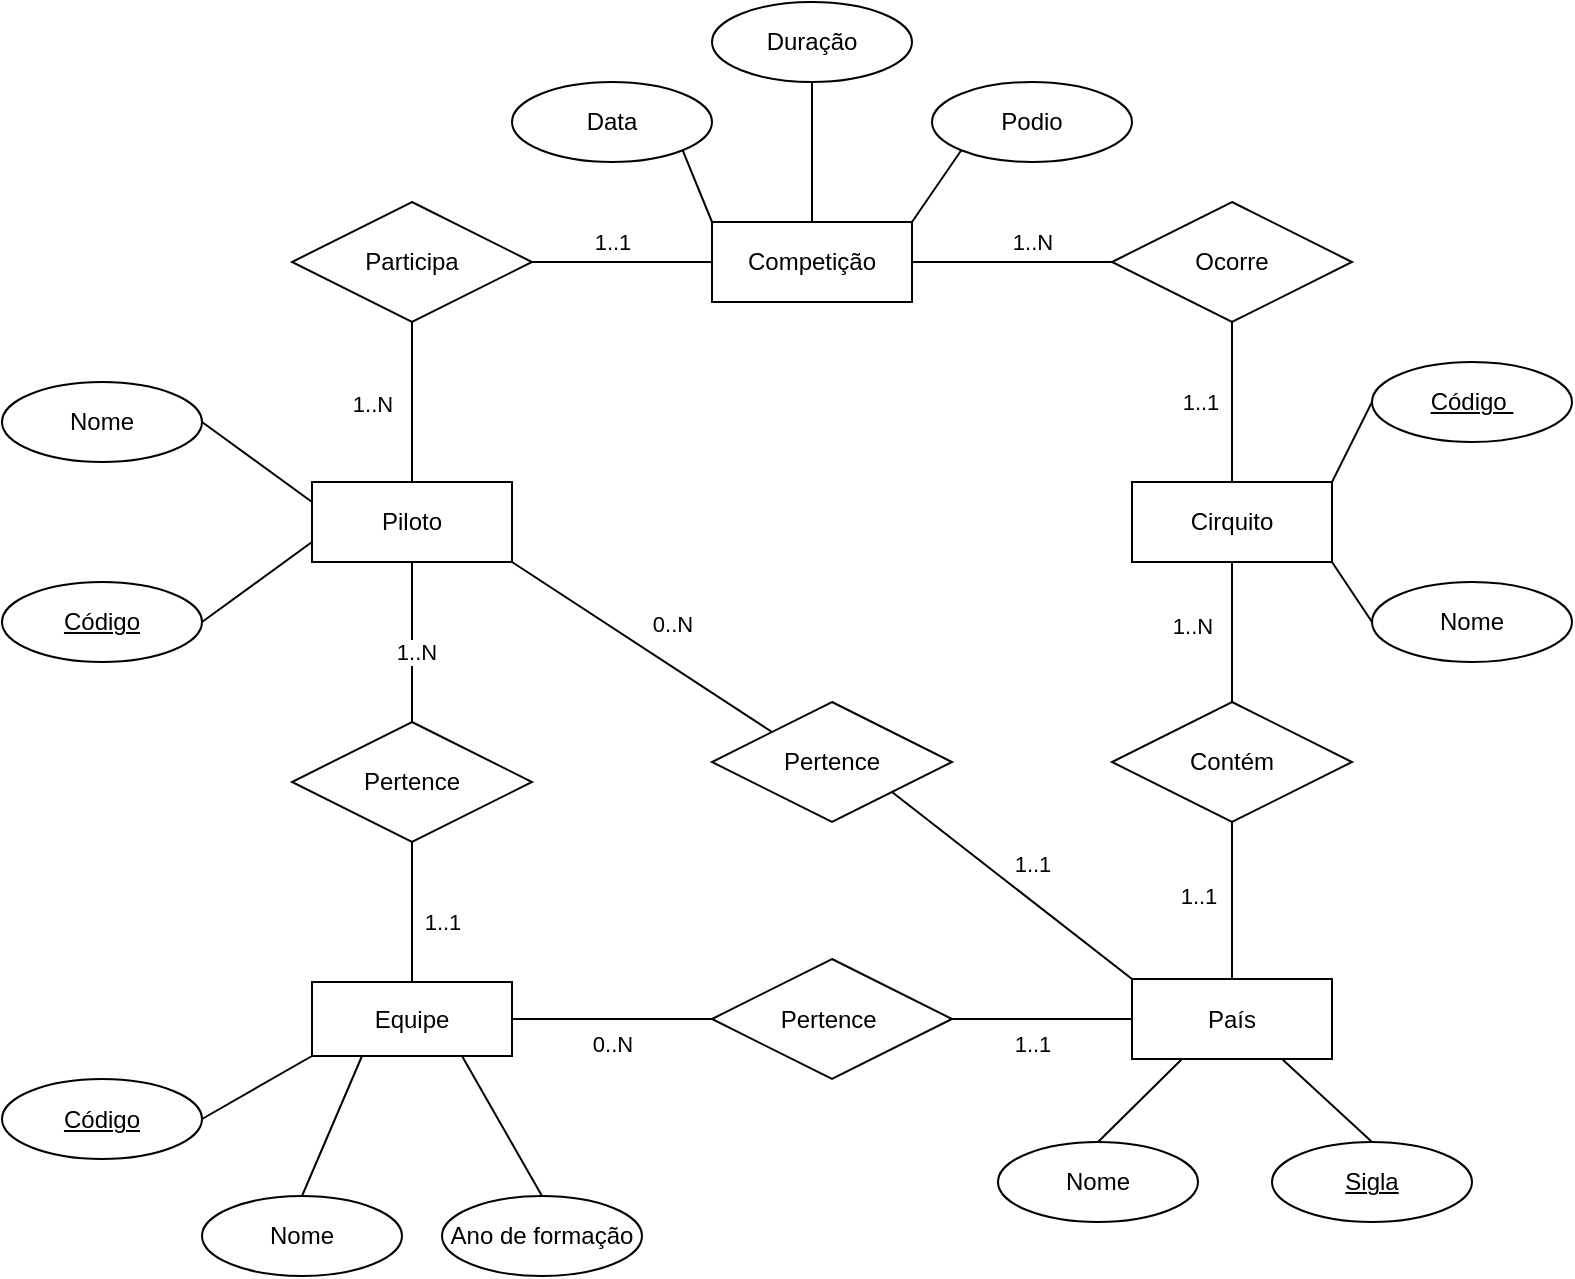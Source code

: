 <mxfile version="28.1.1">
  <diagram name="Página-1" id="1KDpcNp4lPgzmjWpOyFx">
    <mxGraphModel dx="1356" dy="800" grid="1" gridSize="10" guides="1" tooltips="1" connect="1" arrows="1" fold="1" page="1" pageScale="1" pageWidth="2000" pageHeight="2000" math="0" shadow="0">
      <root>
        <mxCell id="0" />
        <mxCell id="1" parent="0" />
        <mxCell id="mqKw5znJvU7-oB4T0T8k-3" value="Equipe" style="whiteSpace=wrap;html=1;align=center;" parent="1" vertex="1">
          <mxGeometry x="540" y="700" width="100" height="37" as="geometry" />
        </mxCell>
        <mxCell id="mqKw5znJvU7-oB4T0T8k-4" value="&lt;u&gt;Código&lt;/u&gt;" style="ellipse;whiteSpace=wrap;html=1;align=center;" parent="1" vertex="1">
          <mxGeometry x="385" y="748.5" width="100" height="40" as="geometry" />
        </mxCell>
        <mxCell id="mqKw5znJvU7-oB4T0T8k-5" value="Nome" style="ellipse;whiteSpace=wrap;html=1;align=center;" parent="1" vertex="1">
          <mxGeometry x="485" y="807" width="100" height="40" as="geometry" />
        </mxCell>
        <mxCell id="mqKw5znJvU7-oB4T0T8k-6" value="Ano de formação" style="ellipse;whiteSpace=wrap;html=1;align=center;" parent="1" vertex="1">
          <mxGeometry x="605" y="807" width="100" height="40" as="geometry" />
        </mxCell>
        <mxCell id="mqKw5znJvU7-oB4T0T8k-9" value="" style="endArrow=none;html=1;rounded=0;exitX=0.5;exitY=0;exitDx=0;exitDy=0;entryX=0.75;entryY=1;entryDx=0;entryDy=0;" parent="1" source="mqKw5znJvU7-oB4T0T8k-6" target="mqKw5znJvU7-oB4T0T8k-3" edge="1">
          <mxGeometry relative="1" as="geometry">
            <mxPoint x="695" y="817" as="sourcePoint" />
            <mxPoint x="855" y="817" as="targetPoint" />
          </mxGeometry>
        </mxCell>
        <mxCell id="mqKw5znJvU7-oB4T0T8k-10" value="" style="endArrow=none;html=1;rounded=0;exitX=0.5;exitY=0;exitDx=0;exitDy=0;entryX=0.25;entryY=1;entryDx=0;entryDy=0;" parent="1" source="mqKw5znJvU7-oB4T0T8k-5" target="mqKw5znJvU7-oB4T0T8k-3" edge="1">
          <mxGeometry relative="1" as="geometry">
            <mxPoint x="695" y="787" as="sourcePoint" />
            <mxPoint x="855" y="787" as="targetPoint" />
          </mxGeometry>
        </mxCell>
        <mxCell id="mqKw5znJvU7-oB4T0T8k-12" value="" style="endArrow=none;html=1;rounded=0;entryX=0;entryY=1;entryDx=0;entryDy=0;exitX=1;exitY=0.5;exitDx=0;exitDy=0;" parent="1" source="mqKw5znJvU7-oB4T0T8k-4" target="mqKw5znJvU7-oB4T0T8k-3" edge="1">
          <mxGeometry relative="1" as="geometry">
            <mxPoint x="495" y="757" as="sourcePoint" />
            <mxPoint x="765" y="627" as="targetPoint" />
          </mxGeometry>
        </mxCell>
        <mxCell id="mqKw5znJvU7-oB4T0T8k-13" value="Piloto" style="whiteSpace=wrap;html=1;align=center;" parent="1" vertex="1">
          <mxGeometry x="540" y="450" width="100" height="40" as="geometry" />
        </mxCell>
        <mxCell id="mqKw5znJvU7-oB4T0T8k-14" value="&lt;u&gt;Código&lt;/u&gt;" style="ellipse;whiteSpace=wrap;html=1;align=center;" parent="1" vertex="1">
          <mxGeometry x="385" y="500" width="100" height="40" as="geometry" />
        </mxCell>
        <mxCell id="mqKw5znJvU7-oB4T0T8k-15" value="Nome" style="ellipse;whiteSpace=wrap;html=1;align=center;" parent="1" vertex="1">
          <mxGeometry x="385" y="400" width="100" height="40" as="geometry" />
        </mxCell>
        <mxCell id="mqKw5znJvU7-oB4T0T8k-19" value="" style="endArrow=none;html=1;rounded=0;exitX=0;exitY=0.75;exitDx=0;exitDy=0;entryX=1;entryY=0.5;entryDx=0;entryDy=0;" parent="1" source="mqKw5znJvU7-oB4T0T8k-13" target="mqKw5znJvU7-oB4T0T8k-14" edge="1">
          <mxGeometry relative="1" as="geometry">
            <mxPoint x="620" y="630" as="sourcePoint" />
            <mxPoint x="780" y="630" as="targetPoint" />
          </mxGeometry>
        </mxCell>
        <mxCell id="mqKw5znJvU7-oB4T0T8k-22" value="Cirquito" style="whiteSpace=wrap;html=1;align=center;" parent="1" vertex="1">
          <mxGeometry x="950" y="450" width="100" height="40" as="geometry" />
        </mxCell>
        <mxCell id="mqKw5znJvU7-oB4T0T8k-23" value="&lt;u&gt;Código&amp;nbsp;&lt;/u&gt;" style="ellipse;whiteSpace=wrap;html=1;align=center;" parent="1" vertex="1">
          <mxGeometry x="1070" y="390" width="100" height="40" as="geometry" />
        </mxCell>
        <mxCell id="mqKw5znJvU7-oB4T0T8k-24" value="Nome" style="ellipse;whiteSpace=wrap;html=1;align=center;" parent="1" vertex="1">
          <mxGeometry x="1070" y="500" width="100" height="40" as="geometry" />
        </mxCell>
        <mxCell id="mqKw5znJvU7-oB4T0T8k-27" value="" style="endArrow=none;html=1;rounded=0;exitX=0;exitY=0.5;exitDx=0;exitDy=0;entryX=1;entryY=1;entryDx=0;entryDy=0;" parent="1" source="mqKw5znJvU7-oB4T0T8k-24" target="mqKw5znJvU7-oB4T0T8k-22" edge="1">
          <mxGeometry relative="1" as="geometry">
            <mxPoint x="770" y="740" as="sourcePoint" />
            <mxPoint x="930" y="740" as="targetPoint" />
          </mxGeometry>
        </mxCell>
        <mxCell id="mqKw5znJvU7-oB4T0T8k-29" value="" style="endArrow=none;html=1;rounded=0;exitX=1;exitY=0;exitDx=0;exitDy=0;entryX=0;entryY=0.5;entryDx=0;entryDy=0;" parent="1" source="mqKw5znJvU7-oB4T0T8k-22" target="mqKw5znJvU7-oB4T0T8k-23" edge="1">
          <mxGeometry relative="1" as="geometry">
            <mxPoint x="1065" y="526" as="sourcePoint" />
            <mxPoint x="1085" y="424" as="targetPoint" />
          </mxGeometry>
        </mxCell>
        <mxCell id="mqKw5znJvU7-oB4T0T8k-34" value="" style="endArrow=none;html=1;rounded=0;exitX=0.5;exitY=1;exitDx=0;exitDy=0;entryX=0.5;entryY=0;entryDx=0;entryDy=0;" parent="1" source="mqKw5znJvU7-oB4T0T8k-65" target="mqKw5znJvU7-oB4T0T8k-22" edge="1">
          <mxGeometry relative="1" as="geometry">
            <mxPoint x="860" y="470" as="sourcePoint" />
            <mxPoint x="1010" y="620" as="targetPoint" />
          </mxGeometry>
        </mxCell>
        <mxCell id="mqKw5znJvU7-oB4T0T8k-36" value="1..1" style="edgeLabel;html=1;align=center;verticalAlign=middle;resizable=0;points=[];" parent="mqKw5znJvU7-oB4T0T8k-34" vertex="1" connectable="0">
          <mxGeometry x="0.024" y="2" relative="1" as="geometry">
            <mxPoint x="-18" y="-1" as="offset" />
          </mxGeometry>
        </mxCell>
        <mxCell id="mqKw5znJvU7-oB4T0T8k-37" value="Pertence" style="shape=rhombus;perimeter=rhombusPerimeter;whiteSpace=wrap;html=1;align=center;" parent="1" vertex="1">
          <mxGeometry x="530" y="570" width="120" height="60" as="geometry" />
        </mxCell>
        <mxCell id="mqKw5znJvU7-oB4T0T8k-38" value="" style="endArrow=none;html=1;rounded=0;exitX=0.5;exitY=1;exitDx=0;exitDy=0;entryX=0.5;entryY=0;entryDx=0;entryDy=0;" parent="1" source="mqKw5znJvU7-oB4T0T8k-37" target="mqKw5znJvU7-oB4T0T8k-3" edge="1">
          <mxGeometry relative="1" as="geometry">
            <mxPoint x="635" y="620" as="sourcePoint" />
            <mxPoint x="795" y="620" as="targetPoint" />
          </mxGeometry>
        </mxCell>
        <mxCell id="mqKw5znJvU7-oB4T0T8k-40" value="1..1" style="edgeLabel;html=1;align=center;verticalAlign=middle;resizable=0;points=[];" parent="mqKw5znJvU7-oB4T0T8k-38" vertex="1" connectable="0">
          <mxGeometry x="0.133" y="-1" relative="1" as="geometry">
            <mxPoint x="16" as="offset" />
          </mxGeometry>
        </mxCell>
        <mxCell id="mqKw5znJvU7-oB4T0T8k-39" value="" style="endArrow=none;html=1;rounded=0;exitX=0.5;exitY=0;exitDx=0;exitDy=0;entryX=0.5;entryY=1;entryDx=0;entryDy=0;" parent="1" source="mqKw5znJvU7-oB4T0T8k-37" target="mqKw5znJvU7-oB4T0T8k-13" edge="1">
          <mxGeometry relative="1" as="geometry">
            <mxPoint x="730" y="600" as="sourcePoint" />
            <mxPoint x="890" y="600" as="targetPoint" />
          </mxGeometry>
        </mxCell>
        <mxCell id="mqKw5znJvU7-oB4T0T8k-41" value="1..N" style="edgeLabel;html=1;align=center;verticalAlign=middle;resizable=0;points=[];" parent="mqKw5znJvU7-oB4T0T8k-39" vertex="1" connectable="0">
          <mxGeometry x="-0.12" y="-2" relative="1" as="geometry">
            <mxPoint as="offset" />
          </mxGeometry>
        </mxCell>
        <mxCell id="mqKw5znJvU7-oB4T0T8k-42" value="País" style="whiteSpace=wrap;html=1;align=center;" parent="1" vertex="1">
          <mxGeometry x="950" y="698.5" width="100" height="40" as="geometry" />
        </mxCell>
        <mxCell id="mqKw5znJvU7-oB4T0T8k-43" value="&lt;u&gt;Sigla&lt;/u&gt;" style="ellipse;whiteSpace=wrap;html=1;align=center;" parent="1" vertex="1">
          <mxGeometry x="1020" y="780" width="100" height="40" as="geometry" />
        </mxCell>
        <mxCell id="mqKw5znJvU7-oB4T0T8k-44" value="Nome" style="ellipse;whiteSpace=wrap;html=1;align=center;" parent="1" vertex="1">
          <mxGeometry x="883" y="780" width="100" height="40" as="geometry" />
        </mxCell>
        <mxCell id="mqKw5znJvU7-oB4T0T8k-46" value="" style="endArrow=none;html=1;rounded=0;exitX=0.5;exitY=0;exitDx=0;exitDy=0;entryX=0.25;entryY=1;entryDx=0;entryDy=0;" parent="1" source="mqKw5znJvU7-oB4T0T8k-44" target="mqKw5znJvU7-oB4T0T8k-42" edge="1">
          <mxGeometry relative="1" as="geometry">
            <mxPoint x="1088" y="860" as="sourcePoint" />
            <mxPoint x="1248" y="860" as="targetPoint" />
          </mxGeometry>
        </mxCell>
        <mxCell id="mqKw5znJvU7-oB4T0T8k-48" value="" style="endArrow=none;html=1;rounded=0;exitX=0.5;exitY=0;exitDx=0;exitDy=0;entryX=0.5;entryY=1;entryDx=0;entryDy=0;" parent="1" source="mqKw5znJvU7-oB4T0T8k-13" target="mqKw5znJvU7-oB4T0T8k-64" edge="1">
          <mxGeometry relative="1" as="geometry">
            <mxPoint x="680" y="550" as="sourcePoint" />
            <mxPoint x="740" y="470" as="targetPoint" />
          </mxGeometry>
        </mxCell>
        <mxCell id="mqKw5znJvU7-oB4T0T8k-75" value="1..N" style="edgeLabel;html=1;align=center;verticalAlign=middle;resizable=0;points=[];" parent="mqKw5znJvU7-oB4T0T8k-48" vertex="1" connectable="0">
          <mxGeometry x="-0.183" y="-2" relative="1" as="geometry">
            <mxPoint x="-22" y="-7" as="offset" />
          </mxGeometry>
        </mxCell>
        <mxCell id="mqKw5znJvU7-oB4T0T8k-49" value="Pertence&amp;nbsp;" style="shape=rhombus;perimeter=rhombusPerimeter;whiteSpace=wrap;html=1;align=center;" parent="1" vertex="1">
          <mxGeometry x="740" y="688.5" width="120" height="60" as="geometry" />
        </mxCell>
        <mxCell id="mqKw5znJvU7-oB4T0T8k-51" value="" style="endArrow=none;html=1;rounded=0;exitX=1;exitY=0.5;exitDx=0;exitDy=0;entryX=0;entryY=0.5;entryDx=0;entryDy=0;" parent="1" source="mqKw5znJvU7-oB4T0T8k-3" target="mqKw5znJvU7-oB4T0T8k-49" edge="1">
          <mxGeometry relative="1" as="geometry">
            <mxPoint x="760" y="740" as="sourcePoint" />
            <mxPoint x="920" y="740" as="targetPoint" />
          </mxGeometry>
        </mxCell>
        <mxCell id="mqKw5znJvU7-oB4T0T8k-83" value="0..N" style="edgeLabel;html=1;align=center;verticalAlign=middle;resizable=0;points=[];" parent="mqKw5znJvU7-oB4T0T8k-51" vertex="1" connectable="0">
          <mxGeometry x="-0.067" y="1" relative="1" as="geometry">
            <mxPoint x="3" y="13" as="offset" />
          </mxGeometry>
        </mxCell>
        <mxCell id="mqKw5znJvU7-oB4T0T8k-53" value="" style="endArrow=none;html=1;rounded=0;exitX=1;exitY=0.5;exitDx=0;exitDy=0;entryX=0;entryY=0.5;entryDx=0;entryDy=0;" parent="1" source="mqKw5znJvU7-oB4T0T8k-49" target="mqKw5znJvU7-oB4T0T8k-42" edge="1">
          <mxGeometry relative="1" as="geometry">
            <mxPoint x="868" y="718.5" as="sourcePoint" />
            <mxPoint x="1043" y="800" as="targetPoint" />
          </mxGeometry>
        </mxCell>
        <mxCell id="mqKw5znJvU7-oB4T0T8k-84" value="1..1" style="edgeLabel;html=1;align=center;verticalAlign=middle;resizable=0;points=[];" parent="mqKw5znJvU7-oB4T0T8k-53" vertex="1" connectable="0">
          <mxGeometry x="-0.074" relative="1" as="geometry">
            <mxPoint x="-2" y="12" as="offset" />
          </mxGeometry>
        </mxCell>
        <mxCell id="mqKw5znJvU7-oB4T0T8k-54" value="" style="endArrow=none;html=1;rounded=0;exitX=0.5;exitY=0;exitDx=0;exitDy=0;entryX=0.75;entryY=1;entryDx=0;entryDy=0;" parent="1" source="mqKw5znJvU7-oB4T0T8k-43" target="mqKw5znJvU7-oB4T0T8k-42" edge="1">
          <mxGeometry relative="1" as="geometry">
            <mxPoint x="1003" y="870" as="sourcePoint" />
            <mxPoint x="1163" y="870" as="targetPoint" />
          </mxGeometry>
        </mxCell>
        <mxCell id="mqKw5znJvU7-oB4T0T8k-55" value="Pertence" style="shape=rhombus;perimeter=rhombusPerimeter;whiteSpace=wrap;html=1;align=center;" parent="1" vertex="1">
          <mxGeometry x="740" y="560" width="120" height="60" as="geometry" />
        </mxCell>
        <mxCell id="mqKw5znJvU7-oB4T0T8k-56" value="" style="endArrow=none;html=1;rounded=0;exitX=1;exitY=1;exitDx=0;exitDy=0;entryX=0;entryY=0;entryDx=0;entryDy=0;" parent="1" source="mqKw5znJvU7-oB4T0T8k-13" target="mqKw5znJvU7-oB4T0T8k-55" edge="1">
          <mxGeometry relative="1" as="geometry">
            <mxPoint x="660" y="520" as="sourcePoint" />
            <mxPoint x="820" y="520" as="targetPoint" />
          </mxGeometry>
        </mxCell>
        <mxCell id="mqKw5znJvU7-oB4T0T8k-81" value="0..N" style="edgeLabel;html=1;align=center;verticalAlign=middle;resizable=0;points=[];" parent="mqKw5znJvU7-oB4T0T8k-56" vertex="1" connectable="0">
          <mxGeometry x="-0.1" relative="1" as="geometry">
            <mxPoint x="21" y="-8" as="offset" />
          </mxGeometry>
        </mxCell>
        <mxCell id="mqKw5znJvU7-oB4T0T8k-57" value="" style="endArrow=none;html=1;rounded=0;exitX=1;exitY=1;exitDx=0;exitDy=0;entryX=0;entryY=0;entryDx=0;entryDy=0;" parent="1" source="mqKw5znJvU7-oB4T0T8k-55" target="mqKw5znJvU7-oB4T0T8k-42" edge="1">
          <mxGeometry relative="1" as="geometry">
            <mxPoint x="940" y="640" as="sourcePoint" />
            <mxPoint x="1100" y="640" as="targetPoint" />
          </mxGeometry>
        </mxCell>
        <mxCell id="mqKw5znJvU7-oB4T0T8k-82" value="1..1" style="edgeLabel;html=1;align=center;verticalAlign=middle;resizable=0;points=[];" parent="mqKw5znJvU7-oB4T0T8k-57" vertex="1" connectable="0">
          <mxGeometry x="-0.013" y="1" relative="1" as="geometry">
            <mxPoint x="10" y="-10" as="offset" />
          </mxGeometry>
        </mxCell>
        <mxCell id="mqKw5znJvU7-oB4T0T8k-58" value="Contém" style="shape=rhombus;perimeter=rhombusPerimeter;whiteSpace=wrap;html=1;align=center;" parent="1" vertex="1">
          <mxGeometry x="940" y="560" width="120" height="60" as="geometry" />
        </mxCell>
        <mxCell id="mqKw5znJvU7-oB4T0T8k-59" value="" style="endArrow=none;html=1;rounded=0;exitX=0.5;exitY=1;exitDx=0;exitDy=0;entryX=0.5;entryY=0;entryDx=0;entryDy=0;" parent="1" source="mqKw5znJvU7-oB4T0T8k-58" target="mqKw5znJvU7-oB4T0T8k-42" edge="1">
          <mxGeometry relative="1" as="geometry">
            <mxPoint x="1070" y="690" as="sourcePoint" />
            <mxPoint x="1230" y="690" as="targetPoint" />
          </mxGeometry>
        </mxCell>
        <mxCell id="mqKw5znJvU7-oB4T0T8k-80" value="1..1" style="edgeLabel;html=1;align=center;verticalAlign=middle;resizable=0;points=[];" parent="mqKw5znJvU7-oB4T0T8k-59" vertex="1" connectable="0">
          <mxGeometry x="-0.062" y="-2" relative="1" as="geometry">
            <mxPoint x="-15" as="offset" />
          </mxGeometry>
        </mxCell>
        <mxCell id="mqKw5znJvU7-oB4T0T8k-60" value="" style="endArrow=none;html=1;rounded=0;exitX=0.5;exitY=0;exitDx=0;exitDy=0;entryX=0.5;entryY=1;entryDx=0;entryDy=0;" parent="1" source="mqKw5znJvU7-oB4T0T8k-58" target="mqKw5znJvU7-oB4T0T8k-22" edge="1">
          <mxGeometry relative="1" as="geometry">
            <mxPoint x="1100" y="690" as="sourcePoint" />
            <mxPoint x="1260" y="690" as="targetPoint" />
          </mxGeometry>
        </mxCell>
        <mxCell id="mqKw5znJvU7-oB4T0T8k-79" value="1..N" style="edgeLabel;html=1;align=center;verticalAlign=middle;resizable=0;points=[];" parent="mqKw5znJvU7-oB4T0T8k-60" vertex="1" connectable="0">
          <mxGeometry x="0.09" y="-1" relative="1" as="geometry">
            <mxPoint x="-21" as="offset" />
          </mxGeometry>
        </mxCell>
        <mxCell id="mqKw5znJvU7-oB4T0T8k-61" value="" style="endArrow=none;html=1;rounded=0;exitX=1;exitY=0.5;exitDx=0;exitDy=0;entryX=0;entryY=0.25;entryDx=0;entryDy=0;" parent="1" source="mqKw5znJvU7-oB4T0T8k-15" target="mqKw5znJvU7-oB4T0T8k-13" edge="1">
          <mxGeometry relative="1" as="geometry">
            <mxPoint x="370" y="650" as="sourcePoint" />
            <mxPoint x="530" y="650" as="targetPoint" />
          </mxGeometry>
        </mxCell>
        <mxCell id="mqKw5znJvU7-oB4T0T8k-62" style="edgeStyle=orthogonalEdgeStyle;rounded=0;orthogonalLoop=1;jettySize=auto;html=1;exitX=0.5;exitY=1;exitDx=0;exitDy=0;" parent="1" source="mqKw5znJvU7-oB4T0T8k-14" target="mqKw5znJvU7-oB4T0T8k-14" edge="1">
          <mxGeometry relative="1" as="geometry" />
        </mxCell>
        <mxCell id="mqKw5znJvU7-oB4T0T8k-64" value="Participa" style="shape=rhombus;perimeter=rhombusPerimeter;whiteSpace=wrap;html=1;align=center;" parent="1" vertex="1">
          <mxGeometry x="530" y="310" width="120" height="60" as="geometry" />
        </mxCell>
        <mxCell id="mqKw5znJvU7-oB4T0T8k-65" value="Ocorre" style="shape=rhombus;perimeter=rhombusPerimeter;whiteSpace=wrap;html=1;align=center;" parent="1" vertex="1">
          <mxGeometry x="940" y="310" width="120" height="60" as="geometry" />
        </mxCell>
        <mxCell id="mqKw5znJvU7-oB4T0T8k-67" value="" style="endArrow=none;html=1;rounded=0;exitX=1;exitY=0.5;exitDx=0;exitDy=0;entryX=0;entryY=0.5;entryDx=0;entryDy=0;" parent="1" source="mqKw5znJvU7-oB4T0T8k-64" edge="1">
          <mxGeometry relative="1" as="geometry">
            <mxPoint x="680" y="470" as="sourcePoint" />
            <mxPoint x="740" y="340" as="targetPoint" />
          </mxGeometry>
        </mxCell>
        <mxCell id="mqKw5znJvU7-oB4T0T8k-76" value="1..1" style="edgeLabel;html=1;align=center;verticalAlign=middle;resizable=0;points=[];" parent="mqKw5znJvU7-oB4T0T8k-67" vertex="1" connectable="0">
          <mxGeometry x="-0.074" y="-5" relative="1" as="geometry">
            <mxPoint x="-2" y="-15" as="offset" />
          </mxGeometry>
        </mxCell>
        <mxCell id="mqKw5znJvU7-oB4T0T8k-68" value="" style="endArrow=none;html=1;rounded=0;entryX=0;entryY=0.5;entryDx=0;entryDy=0;exitX=1;exitY=0.5;exitDx=0;exitDy=0;" parent="1" target="mqKw5znJvU7-oB4T0T8k-65" edge="1">
          <mxGeometry relative="1" as="geometry">
            <mxPoint x="840" y="340" as="sourcePoint" />
            <mxPoint x="950" y="240" as="targetPoint" />
          </mxGeometry>
        </mxCell>
        <mxCell id="mqKw5znJvU7-oB4T0T8k-77" value="1..N" style="edgeLabel;html=1;align=center;verticalAlign=middle;resizable=0;points=[];" parent="mqKw5znJvU7-oB4T0T8k-68" vertex="1" connectable="0">
          <mxGeometry x="0.233" y="1" relative="1" as="geometry">
            <mxPoint x="-2" y="-9" as="offset" />
          </mxGeometry>
        </mxCell>
        <mxCell id="mqKw5znJvU7-oB4T0T8k-69" value="Data" style="ellipse;whiteSpace=wrap;html=1;align=center;" parent="1" vertex="1">
          <mxGeometry x="640" y="250" width="100" height="40" as="geometry" />
        </mxCell>
        <mxCell id="mqKw5znJvU7-oB4T0T8k-70" value="Duração" style="ellipse;whiteSpace=wrap;html=1;align=center;" parent="1" vertex="1">
          <mxGeometry x="740" y="210" width="100" height="40" as="geometry" />
        </mxCell>
        <mxCell id="mqKw5znJvU7-oB4T0T8k-71" value="Podio" style="ellipse;whiteSpace=wrap;html=1;align=center;" parent="1" vertex="1">
          <mxGeometry x="850" y="250" width="100" height="40" as="geometry" />
        </mxCell>
        <mxCell id="mqKw5znJvU7-oB4T0T8k-72" value="" style="endArrow=none;html=1;rounded=0;exitX=0;exitY=0;exitDx=0;exitDy=0;entryX=1;entryY=1;entryDx=0;entryDy=0;" parent="1" target="mqKw5znJvU7-oB4T0T8k-69" edge="1">
          <mxGeometry relative="1" as="geometry">
            <mxPoint x="740" y="320" as="sourcePoint" />
            <mxPoint x="970" y="440" as="targetPoint" />
          </mxGeometry>
        </mxCell>
        <mxCell id="mqKw5znJvU7-oB4T0T8k-73" value="" style="endArrow=none;html=1;rounded=0;exitX=0.5;exitY=0;exitDx=0;exitDy=0;entryX=0.5;entryY=1;entryDx=0;entryDy=0;" parent="1" target="mqKw5znJvU7-oB4T0T8k-70" edge="1">
          <mxGeometry relative="1" as="geometry">
            <mxPoint x="790" y="320" as="sourcePoint" />
            <mxPoint x="930" y="420" as="targetPoint" />
          </mxGeometry>
        </mxCell>
        <mxCell id="mqKw5znJvU7-oB4T0T8k-74" value="" style="endArrow=none;html=1;rounded=0;exitX=1;exitY=0;exitDx=0;exitDy=0;entryX=0;entryY=1;entryDx=0;entryDy=0;" parent="1" target="mqKw5znJvU7-oB4T0T8k-71" edge="1">
          <mxGeometry relative="1" as="geometry">
            <mxPoint x="840" y="320" as="sourcePoint" />
            <mxPoint x="970" y="430" as="targetPoint" />
          </mxGeometry>
        </mxCell>
        <mxCell id="30o7hQVYZI6TT-PakjVR-1" value="Competição" style="whiteSpace=wrap;html=1;align=center;" vertex="1" parent="1">
          <mxGeometry x="740" y="320" width="100" height="40" as="geometry" />
        </mxCell>
      </root>
    </mxGraphModel>
  </diagram>
</mxfile>
